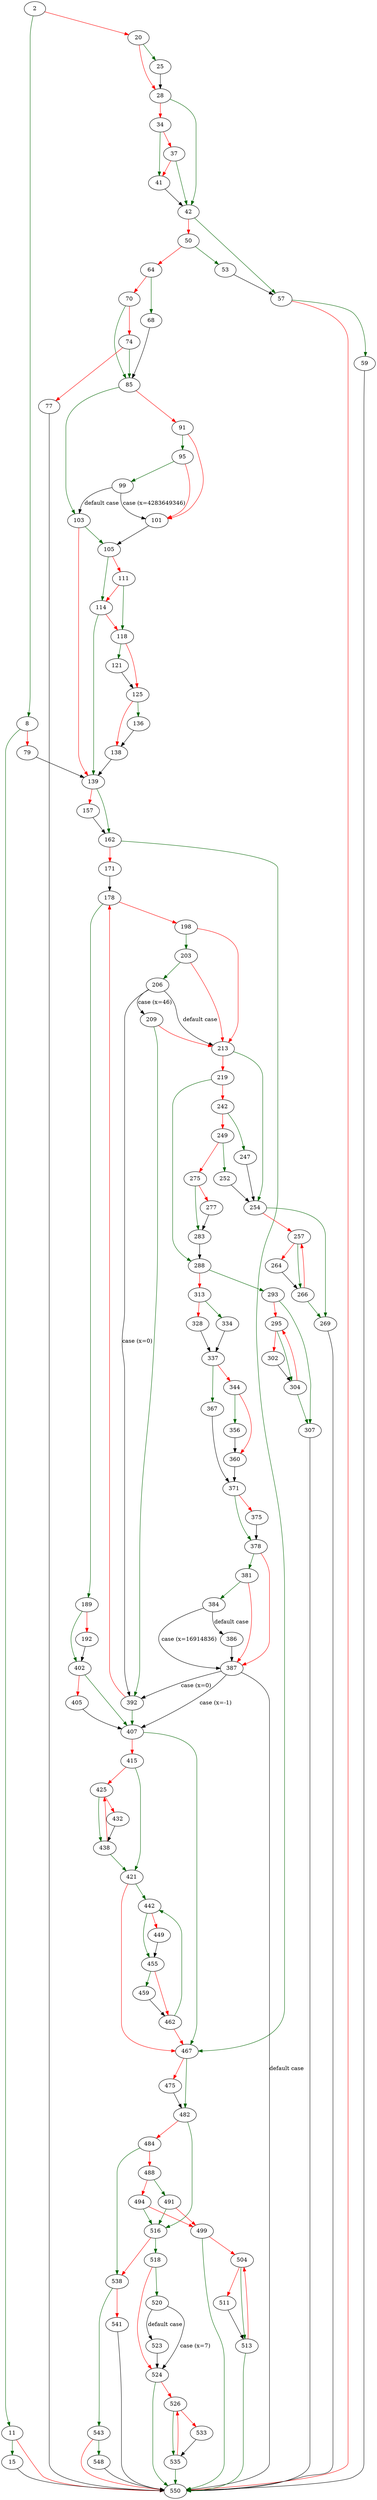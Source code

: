 strict digraph "fts_build" {
	// Node definitions.
	2 [entry=true];
	8;
	20;
	11;
	79;
	15;
	550;
	25;
	28;
	42;
	34;
	41;
	37;
	57;
	50;
	53;
	64;
	59;
	68;
	70;
	85;
	74;
	77;
	139;
	103;
	91;
	95;
	101;
	99;
	105;
	114;
	111;
	118;
	121;
	125;
	136;
	138;
	162;
	157;
	467;
	171;
	178;
	189;
	198;
	402;
	192;
	203;
	213;
	206;
	392;
	209;
	254;
	219;
	288;
	242;
	247;
	249;
	252;
	275;
	269;
	257;
	266;
	264;
	283;
	277;
	293;
	313;
	307;
	295;
	304;
	302;
	334;
	328;
	337;
	367;
	344;
	356;
	360;
	371;
	378;
	375;
	381;
	387;
	384;
	386;
	407;
	405;
	415;
	421;
	425;
	442;
	438;
	432;
	455;
	449;
	459;
	462;
	482;
	475;
	516;
	484;
	538;
	488;
	491;
	494;
	499;
	504;
	513;
	511;
	518;
	520;
	524;
	523;
	526;
	535;
	533;
	543;
	541;
	548;

	// Edge definitions.
	2 -> 8 [
		color=darkgreen
		cond=true
	];
	2 -> 20 [
		color=red
		cond=false
	];
	8 -> 11 [
		color=darkgreen
		cond=true
	];
	8 -> 79 [
		color=red
		cond=false
	];
	20 -> 25 [
		color=darkgreen
		cond=true
	];
	20 -> 28 [
		color=red
		cond=false
	];
	11 -> 15 [
		color=darkgreen
		cond=true
	];
	11 -> 550 [
		color=red
		cond=false
	];
	79 -> 139;
	15 -> 550;
	25 -> 28;
	28 -> 42 [
		color=darkgreen
		cond=true
	];
	28 -> 34 [
		color=red
		cond=false
	];
	42 -> 57 [
		color=darkgreen
		cond=true
	];
	42 -> 50 [
		color=red
		cond=false
	];
	34 -> 41 [
		color=darkgreen
		cond=true
	];
	34 -> 37 [
		color=red
		cond=false
	];
	41 -> 42;
	37 -> 42 [
		color=darkgreen
		cond=true
	];
	37 -> 41 [
		color=red
		cond=false
	];
	57 -> 550 [
		color=red
		cond=false
	];
	57 -> 59 [
		color=darkgreen
		cond=true
	];
	50 -> 53 [
		color=darkgreen
		cond=true
	];
	50 -> 64 [
		color=red
		cond=false
	];
	53 -> 57;
	64 -> 68 [
		color=darkgreen
		cond=true
	];
	64 -> 70 [
		color=red
		cond=false
	];
	59 -> 550;
	68 -> 85;
	70 -> 85 [
		color=darkgreen
		cond=true
	];
	70 -> 74 [
		color=red
		cond=false
	];
	85 -> 103 [
		color=darkgreen
		cond=true
	];
	85 -> 91 [
		color=red
		cond=false
	];
	74 -> 85 [
		color=darkgreen
		cond=true
	];
	74 -> 77 [
		color=red
		cond=false
	];
	77 -> 550;
	139 -> 162 [
		color=darkgreen
		cond=true
	];
	139 -> 157 [
		color=red
		cond=false
	];
	103 -> 139 [
		color=red
		cond=false
	];
	103 -> 105 [
		color=darkgreen
		cond=true
	];
	91 -> 95 [
		color=darkgreen
		cond=true
	];
	91 -> 101 [
		color=red
		cond=false
	];
	95 -> 101 [
		color=red
		cond=false
	];
	95 -> 99 [
		color=darkgreen
		cond=true
	];
	101 -> 105;
	99 -> 103 [
		cond="default case"
		label="default case"
	];
	99 -> 101 [
		cond="case (x=4283649346)"
		label="case (x=4283649346)"
	];
	105 -> 114 [
		color=darkgreen
		cond=true
	];
	105 -> 111 [
		color=red
		cond=false
	];
	114 -> 139 [
		color=darkgreen
		cond=true
	];
	114 -> 118 [
		color=red
		cond=false
	];
	111 -> 114 [
		color=red
		cond=false
	];
	111 -> 118 [
		color=darkgreen
		cond=true
	];
	118 -> 121 [
		color=darkgreen
		cond=true
	];
	118 -> 125 [
		color=red
		cond=false
	];
	121 -> 125;
	125 -> 136 [
		color=darkgreen
		cond=true
	];
	125 -> 138 [
		color=red
		cond=false
	];
	136 -> 138;
	138 -> 139;
	162 -> 467 [
		color=darkgreen
		cond=true
	];
	162 -> 171 [
		color=red
		cond=false
	];
	157 -> 162;
	467 -> 482 [
		color=darkgreen
		cond=true
	];
	467 -> 475 [
		color=red
		cond=false
	];
	171 -> 178;
	178 -> 189 [
		color=darkgreen
		cond=true
	];
	178 -> 198 [
		color=red
		cond=false
	];
	189 -> 402 [
		color=darkgreen
		cond=true
	];
	189 -> 192 [
		color=red
		cond=false
	];
	198 -> 203 [
		color=darkgreen
		cond=true
	];
	198 -> 213 [
		color=red
		cond=false
	];
	402 -> 407 [
		color=darkgreen
		cond=true
	];
	402 -> 405 [
		color=red
		cond=false
	];
	192 -> 402;
	203 -> 213 [
		color=red
		cond=false
	];
	203 -> 206 [
		color=darkgreen
		cond=true
	];
	213 -> 254 [
		color=darkgreen
		cond=true
	];
	213 -> 219 [
		color=red
		cond=false
	];
	206 -> 213 [
		cond="default case"
		label="default case"
	];
	206 -> 392 [
		cond="case (x=0)"
		label="case (x=0)"
	];
	206 -> 209 [
		cond="case (x=46)"
		label="case (x=46)"
	];
	392 -> 178 [
		color=red
		cond=false
	];
	392 -> 407 [
		color=darkgreen
		cond=true
	];
	209 -> 213 [
		color=red
		cond=false
	];
	209 -> 392 [
		color=darkgreen
		cond=true
	];
	254 -> 269 [
		color=darkgreen
		cond=true
	];
	254 -> 257 [
		color=red
		cond=false
	];
	219 -> 288 [
		color=darkgreen
		cond=true
	];
	219 -> 242 [
		color=red
		cond=false
	];
	288 -> 293 [
		color=darkgreen
		cond=true
	];
	288 -> 313 [
		color=red
		cond=false
	];
	242 -> 247 [
		color=darkgreen
		cond=true
	];
	242 -> 249 [
		color=red
		cond=false
	];
	247 -> 254;
	249 -> 252 [
		color=darkgreen
		cond=true
	];
	249 -> 275 [
		color=red
		cond=false
	];
	252 -> 254;
	275 -> 283 [
		color=darkgreen
		cond=true
	];
	275 -> 277 [
		color=red
		cond=false
	];
	269 -> 550;
	257 -> 266 [
		color=darkgreen
		cond=true
	];
	257 -> 264 [
		color=red
		cond=false
	];
	266 -> 269 [
		color=darkgreen
		cond=true
	];
	266 -> 257 [
		color=red
		cond=false
	];
	264 -> 266;
	283 -> 288;
	277 -> 283;
	293 -> 307 [
		color=darkgreen
		cond=true
	];
	293 -> 295 [
		color=red
		cond=false
	];
	313 -> 334 [
		color=darkgreen
		cond=true
	];
	313 -> 328 [
		color=red
		cond=false
	];
	307 -> 550;
	295 -> 304 [
		color=darkgreen
		cond=true
	];
	295 -> 302 [
		color=red
		cond=false
	];
	304 -> 307 [
		color=darkgreen
		cond=true
	];
	304 -> 295 [
		color=red
		cond=false
	];
	302 -> 304;
	334 -> 337;
	328 -> 337;
	337 -> 367 [
		color=darkgreen
		cond=true
	];
	337 -> 344 [
		color=red
		cond=false
	];
	367 -> 371;
	344 -> 356 [
		color=darkgreen
		cond=true
	];
	344 -> 360 [
		color=red
		cond=false
	];
	356 -> 360;
	360 -> 371;
	371 -> 378 [
		color=darkgreen
		cond=true
	];
	371 -> 375 [
		color=red
		cond=false
	];
	378 -> 381 [
		color=darkgreen
		cond=true
	];
	378 -> 387 [
		color=red
		cond=false
	];
	375 -> 378;
	381 -> 387 [
		color=red
		cond=false
	];
	381 -> 384 [
		color=darkgreen
		cond=true
	];
	387 -> 550 [
		cond="default case"
		label="default case"
	];
	387 -> 392 [
		cond="case (x=0)"
		label="case (x=0)"
	];
	387 -> 407 [
		cond="case (x=-1)"
		label="case (x=-1)"
	];
	384 -> 387 [
		cond="case (x=16914836)"
		label="case (x=16914836)"
	];
	384 -> 386 [
		cond="default case"
		label="default case"
	];
	386 -> 387;
	407 -> 467 [
		color=darkgreen
		cond=true
	];
	407 -> 415 [
		color=red
		cond=false
	];
	405 -> 407;
	415 -> 421 [
		color=darkgreen
		cond=true
	];
	415 -> 425 [
		color=red
		cond=false
	];
	421 -> 467 [
		color=red
		cond=false
	];
	421 -> 442 [
		color=darkgreen
		cond=true
	];
	425 -> 438 [
		color=darkgreen
		cond=true
	];
	425 -> 432 [
		color=red
		cond=false
	];
	442 -> 455 [
		color=darkgreen
		cond=true
	];
	442 -> 449 [
		color=red
		cond=false
	];
	438 -> 421 [
		color=darkgreen
		cond=true
	];
	438 -> 425 [
		color=red
		cond=false
	];
	432 -> 438;
	455 -> 459 [
		color=darkgreen
		cond=true
	];
	455 -> 462 [
		color=red
		cond=false
	];
	449 -> 455;
	459 -> 462;
	462 -> 467 [
		color=red
		cond=false
	];
	462 -> 442 [
		color=darkgreen
		cond=true
	];
	482 -> 516 [
		color=darkgreen
		cond=true
	];
	482 -> 484 [
		color=red
		cond=false
	];
	475 -> 482;
	516 -> 538 [
		color=red
		cond=false
	];
	516 -> 518 [
		color=darkgreen
		cond=true
	];
	484 -> 538 [
		color=darkgreen
		cond=true
	];
	484 -> 488 [
		color=red
		cond=false
	];
	538 -> 543 [
		color=darkgreen
		cond=true
	];
	538 -> 541 [
		color=red
		cond=false
	];
	488 -> 491 [
		color=darkgreen
		cond=true
	];
	488 -> 494 [
		color=red
		cond=false
	];
	491 -> 516 [
		color=darkgreen
		cond=true
	];
	491 -> 499 [
		color=red
		cond=false
	];
	494 -> 516 [
		color=darkgreen
		cond=true
	];
	494 -> 499 [
		color=red
		cond=false
	];
	499 -> 550 [
		color=darkgreen
		cond=true
	];
	499 -> 504 [
		color=red
		cond=false
	];
	504 -> 513 [
		color=darkgreen
		cond=true
	];
	504 -> 511 [
		color=red
		cond=false
	];
	513 -> 550 [
		color=darkgreen
		cond=true
	];
	513 -> 504 [
		color=red
		cond=false
	];
	511 -> 513;
	518 -> 520 [
		color=darkgreen
		cond=true
	];
	518 -> 524 [
		color=red
		cond=false
	];
	520 -> 524 [
		cond="case (x=7)"
		label="case (x=7)"
	];
	520 -> 523 [
		cond="default case"
		label="default case"
	];
	524 -> 550 [
		color=darkgreen
		cond=true
	];
	524 -> 526 [
		color=red
		cond=false
	];
	523 -> 524;
	526 -> 535 [
		color=darkgreen
		cond=true
	];
	526 -> 533 [
		color=red
		cond=false
	];
	535 -> 550 [
		color=darkgreen
		cond=true
	];
	535 -> 526 [
		color=red
		cond=false
	];
	533 -> 535;
	543 -> 550 [
		color=red
		cond=false
	];
	543 -> 548 [
		color=darkgreen
		cond=true
	];
	541 -> 550;
	548 -> 550;
}